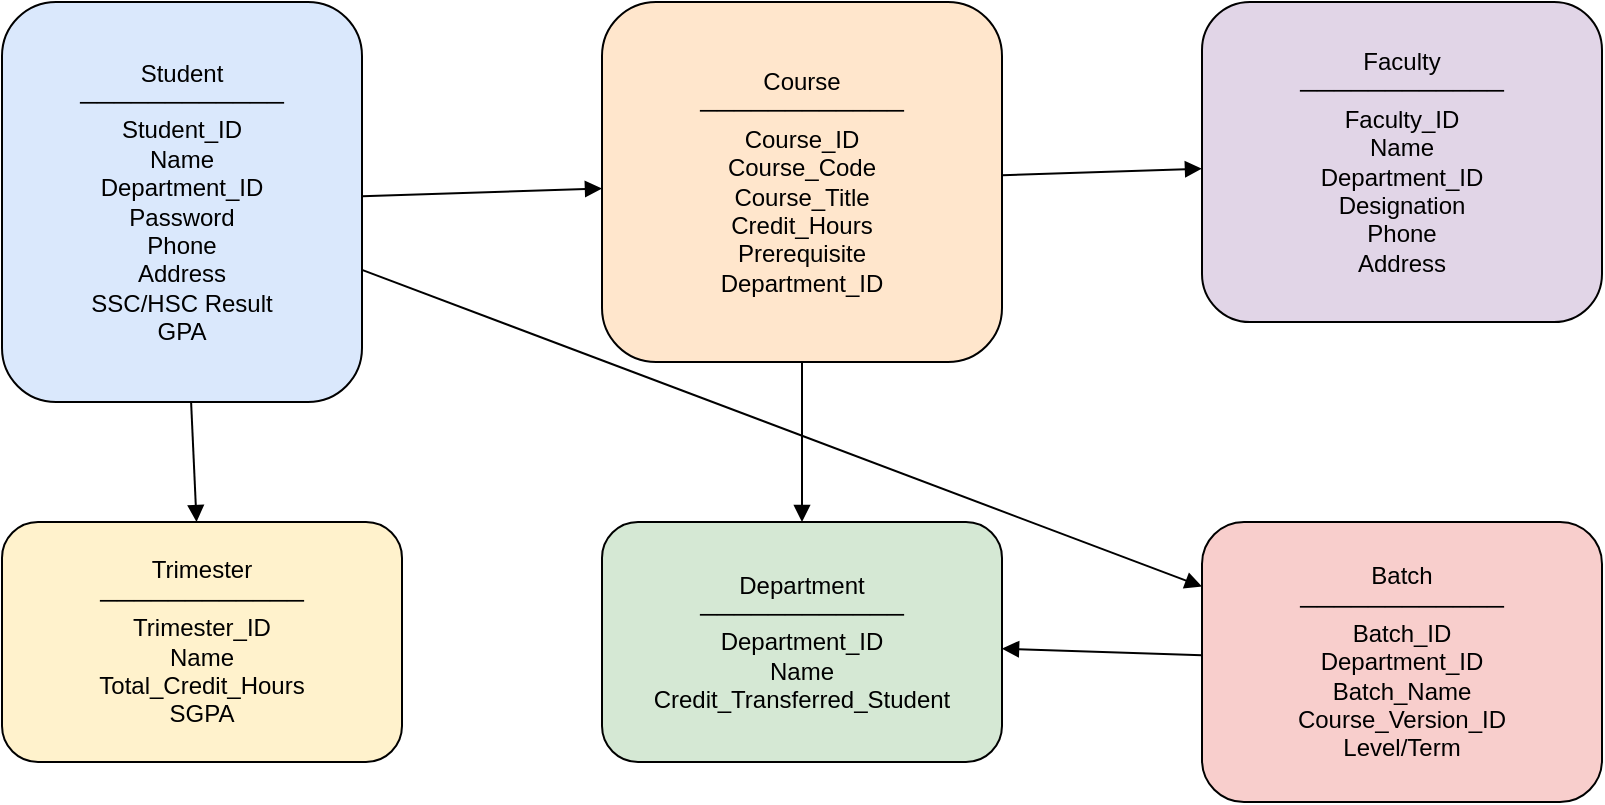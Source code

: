 <mxfile>
  <diagram name="University ERD" id="sample">
    <mxGraphModel dx="1230" dy="794" grid="1" gridSize="10" guides="1" tooltips="1" connect="1" arrows="1" fold="1" page="1" pageScale="1" pageWidth="1169" pageHeight="827" math="0" shadow="0">
      <root>
        <mxCell id="0"/>
        <mxCell id="1" parent="0"/>

        <!-- Student -->
        <mxCell id="student" value="Student&#xa;────────────&#xa;Student_ID&#xa;Name&#xa;Department_ID&#xa;Password&#xa;Phone&#xa;Address&#xa;SSC/HSC Result&#xa;GPA" style="shape=rectangle;rounded=1;whiteSpace=wrap;html=1;fillColor=#dae8fc;" vertex="1" parent="1">
          <mxGeometry x="40" y="60" width="180" height="200" as="geometry"/>
        </mxCell>

        <!-- Course -->
        <mxCell id="course" value="Course&#xa;────────────&#xa;Course_ID&#xa;Course_Code&#xa;Course_Title&#xa;Credit_Hours&#xa;Prerequisite&#xa;Department_ID" style="shape=rectangle;rounded=1;whiteSpace=wrap;html=1;fillColor=#ffe6cc;" vertex="1" parent="1">
          <mxGeometry x="340" y="60" width="200" height="180" as="geometry"/>
        </mxCell>

        <!-- Faculty -->
        <mxCell id="faculty" value="Faculty&#xa;────────────&#xa;Faculty_ID&#xa;Name&#xa;Department_ID&#xa;Designation&#xa;Phone&#xa;Address" style="shape=rectangle;rounded=1;whiteSpace=wrap;html=1;fillColor=#e1d5e7;" vertex="1" parent="1">
          <mxGeometry x="640" y="60" width="200" height="160" as="geometry"/>
        </mxCell>

        <!-- Department -->
        <mxCell id="department" value="Department&#xa;────────────&#xa;Department_ID&#xa;Name&#xa;Credit_Transferred_Student" style="shape=rectangle;rounded=1;whiteSpace=wrap;html=1;fillColor=#d5e8d4;" vertex="1" parent="1">
          <mxGeometry x="340" y="320" width="200" height="120" as="geometry"/>
        </mxCell>

        <!-- Trimester -->
        <mxCell id="trimester" value="Trimester&#xa;────────────&#xa;Trimester_ID&#xa;Name&#xa;Total_Credit_Hours&#xa;SGPA" style="shape=rectangle;rounded=1;whiteSpace=wrap;html=1;fillColor=#fff2cc;" vertex="1" parent="1">
          <mxGeometry x="40" y="320" width="200" height="120" as="geometry"/>
        </mxCell>

        <!-- Batch -->
        <mxCell id="batch" value="Batch&#xa;────────────&#xa;Batch_ID&#xa;Department_ID&#xa;Batch_Name&#xa;Course_Version_ID&#xa;Level/Term" style="shape=rectangle;rounded=1;whiteSpace=wrap;html=1;fillColor=#f8cecc;" vertex="1" parent="1">
          <mxGeometry x="640" y="320" width="200" height="140" as="geometry"/>
        </mxCell>

        <!-- Relationships -->
        <mxCell id="edge1" style="endArrow=block;" edge="1" parent="1" source="student" target="course">
          <mxGeometry relative="1" as="geometry"/>
        </mxCell>
        <mxCell id="edge2" style="endArrow=block;" edge="1" parent="1" source="student" target="batch">
          <mxGeometry relative="1" as="geometry"/>
        </mxCell>
        <mxCell id="edge3" style="endArrow=block;" edge="1" parent="1" source="course" target="faculty">
          <mxGeometry relative="1" as="geometry"/>
        </mxCell>
        <mxCell id="edge4" style="endArrow=block;" edge="1" parent="1" source="course" target="department">
          <mxGeometry relative="1" as="geometry"/>
        </mxCell>
        <mxCell id="edge5" style="endArrow=block;" edge="1" parent="1" source="batch" target="department">
          <mxGeometry relative="1" as="geometry"/>
        </mxCell>
        <mxCell id="edge6" style="endArrow=block;" edge="1" parent="1" source="student" target="trimester">
          <mxGeometry relative="1" as="geometry"/>
        </mxCell>

      </root>
    </mxGraphModel>
  </diagram>
</mxfile>

